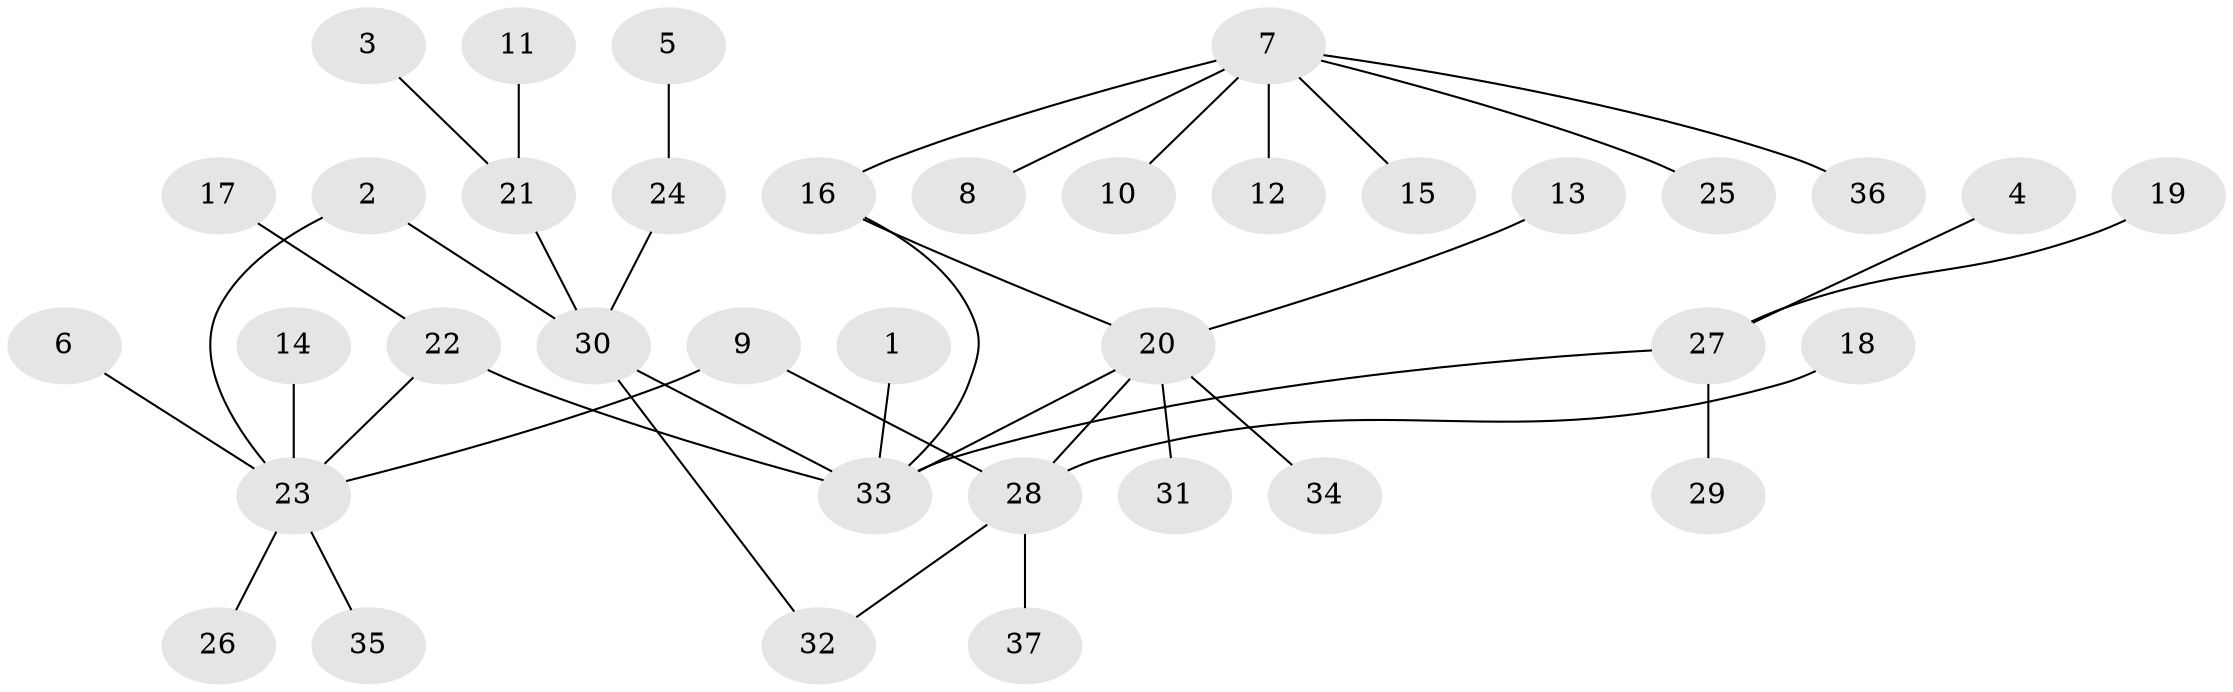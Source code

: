 // original degree distribution, {8: 0.041666666666666664, 2: 0.18055555555555555, 7: 0.027777777777777776, 1: 0.5972222222222222, 4: 0.027777777777777776, 3: 0.09722222222222222, 5: 0.013888888888888888, 9: 0.013888888888888888}
// Generated by graph-tools (version 1.1) at 2025/49/03/09/25 03:49:52]
// undirected, 37 vertices, 40 edges
graph export_dot {
graph [start="1"]
  node [color=gray90,style=filled];
  1;
  2;
  3;
  4;
  5;
  6;
  7;
  8;
  9;
  10;
  11;
  12;
  13;
  14;
  15;
  16;
  17;
  18;
  19;
  20;
  21;
  22;
  23;
  24;
  25;
  26;
  27;
  28;
  29;
  30;
  31;
  32;
  33;
  34;
  35;
  36;
  37;
  1 -- 33 [weight=1.0];
  2 -- 23 [weight=1.0];
  2 -- 30 [weight=1.0];
  3 -- 21 [weight=1.0];
  4 -- 27 [weight=1.0];
  5 -- 24 [weight=1.0];
  6 -- 23 [weight=1.0];
  7 -- 8 [weight=1.0];
  7 -- 10 [weight=1.0];
  7 -- 12 [weight=1.0];
  7 -- 15 [weight=1.0];
  7 -- 16 [weight=1.0];
  7 -- 25 [weight=1.0];
  7 -- 36 [weight=1.0];
  9 -- 23 [weight=1.0];
  9 -- 28 [weight=1.0];
  11 -- 21 [weight=1.0];
  13 -- 20 [weight=1.0];
  14 -- 23 [weight=1.0];
  16 -- 20 [weight=1.0];
  16 -- 33 [weight=1.0];
  17 -- 22 [weight=1.0];
  18 -- 28 [weight=1.0];
  19 -- 27 [weight=1.0];
  20 -- 28 [weight=1.0];
  20 -- 31 [weight=1.0];
  20 -- 33 [weight=1.0];
  20 -- 34 [weight=1.0];
  21 -- 30 [weight=1.0];
  22 -- 23 [weight=1.0];
  22 -- 33 [weight=1.0];
  23 -- 26 [weight=1.0];
  23 -- 35 [weight=1.0];
  24 -- 30 [weight=1.0];
  27 -- 29 [weight=1.0];
  27 -- 33 [weight=1.0];
  28 -- 32 [weight=1.0];
  28 -- 37 [weight=1.0];
  30 -- 32 [weight=1.0];
  30 -- 33 [weight=1.0];
}

